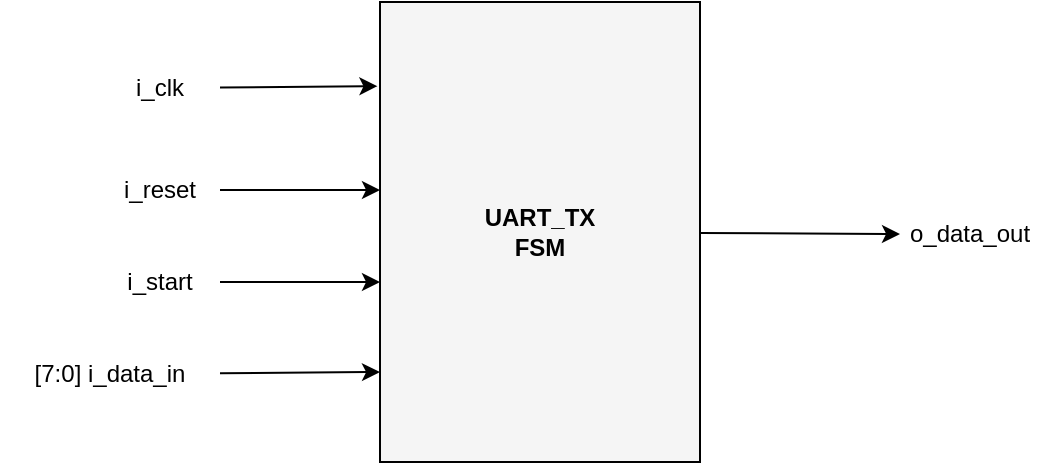 <mxfile>
    <diagram id="IVbA_zuwHOBjnhY20CwK" name="페이지-1">
        <mxGraphModel dx="753" dy="574" grid="0" gridSize="10" guides="1" tooltips="1" connect="1" arrows="1" fold="1" page="1" pageScale="1" pageWidth="2336" pageHeight="1654" background="#ffffff" math="0" shadow="0">
            <root>
                <mxCell id="0"/>
                <mxCell id="1" parent="0"/>
                <mxCell id="13" style="edgeStyle=none;html=1;entryX=0;entryY=0.5;entryDx=0;entryDy=0;fontFamily=Helvetica;fontSize=12;fontColor=#000000;strokeColor=#000000;" edge="1" parent="1" source="2" target="12">
                    <mxGeometry relative="1" as="geometry"/>
                </mxCell>
                <mxCell id="2" value="&lt;b&gt;UART_TX&lt;br&gt;FSM&lt;/b&gt;" style="rounded=0;whiteSpace=wrap;html=1;fillColor=#f5f5f5;fontColor=#000000;strokeColor=#000000;" vertex="1" parent="1">
                    <mxGeometry x="320" y="158" width="160" height="230" as="geometry"/>
                </mxCell>
                <mxCell id="4" style="edgeStyle=none;html=1;entryX=-0.008;entryY=0.183;entryDx=0;entryDy=0;entryPerimeter=0;fontFamily=Helvetica;fontSize=12;fontColor=#000000;strokeColor=#000000;" edge="1" parent="1" source="3" target="2">
                    <mxGeometry relative="1" as="geometry"/>
                </mxCell>
                <mxCell id="3" value="i_clk" style="text;html=1;strokeColor=none;fillColor=none;align=center;verticalAlign=middle;whiteSpace=wrap;rounded=0;fontFamily=Helvetica;fontSize=12;fontColor=#000000;" vertex="1" parent="1">
                    <mxGeometry x="180" y="186" width="60" height="30" as="geometry"/>
                </mxCell>
                <mxCell id="6" style="edgeStyle=none;html=1;fontFamily=Helvetica;fontSize=12;fontColor=#000000;strokeColor=#000000;" edge="1" parent="1" source="5">
                    <mxGeometry relative="1" as="geometry">
                        <mxPoint x="320" y="252" as="targetPoint"/>
                    </mxGeometry>
                </mxCell>
                <mxCell id="5" value="i_reset" style="text;html=1;strokeColor=none;fillColor=none;align=center;verticalAlign=middle;whiteSpace=wrap;rounded=0;fontFamily=Helvetica;fontSize=12;fontColor=#000000;" vertex="1" parent="1">
                    <mxGeometry x="180" y="237" width="60" height="30" as="geometry"/>
                </mxCell>
                <mxCell id="8" style="edgeStyle=none;html=1;fontFamily=Helvetica;fontSize=12;fontColor=#000000;strokeColor=#000000;" edge="1" parent="1" source="7">
                    <mxGeometry relative="1" as="geometry">
                        <mxPoint x="320" y="298" as="targetPoint"/>
                    </mxGeometry>
                </mxCell>
                <mxCell id="7" value="i_start" style="text;html=1;strokeColor=none;fillColor=none;align=center;verticalAlign=middle;whiteSpace=wrap;rounded=0;fontFamily=Helvetica;fontSize=12;fontColor=#000000;" vertex="1" parent="1">
                    <mxGeometry x="180" y="283" width="60" height="30" as="geometry"/>
                </mxCell>
                <mxCell id="10" style="edgeStyle=none;html=1;fontFamily=Helvetica;fontSize=12;fontColor=#000000;strokeColor=#000000;" edge="1" parent="1" source="9">
                    <mxGeometry relative="1" as="geometry">
                        <mxPoint x="320" y="343" as="targetPoint"/>
                    </mxGeometry>
                </mxCell>
                <mxCell id="9" value="[7:0] i_data_in" style="text;html=1;strokeColor=none;fillColor=none;align=center;verticalAlign=middle;whiteSpace=wrap;rounded=0;fontFamily=Helvetica;fontSize=12;fontColor=#000000;" vertex="1" parent="1">
                    <mxGeometry x="130" y="329" width="110" height="30" as="geometry"/>
                </mxCell>
                <mxCell id="12" value="o_data_out" style="text;html=1;strokeColor=none;fillColor=none;align=center;verticalAlign=middle;whiteSpace=wrap;rounded=0;fontFamily=Helvetica;fontSize=12;fontColor=#000000;" vertex="1" parent="1">
                    <mxGeometry x="580" y="259" width="70" height="30" as="geometry"/>
                </mxCell>
            </root>
        </mxGraphModel>
    </diagram>
</mxfile>